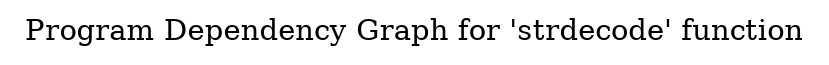 digraph "Program Dependency Graph for 'strdecode' function" {
	label="Program Dependency Graph for 'strdecode' function";

}
